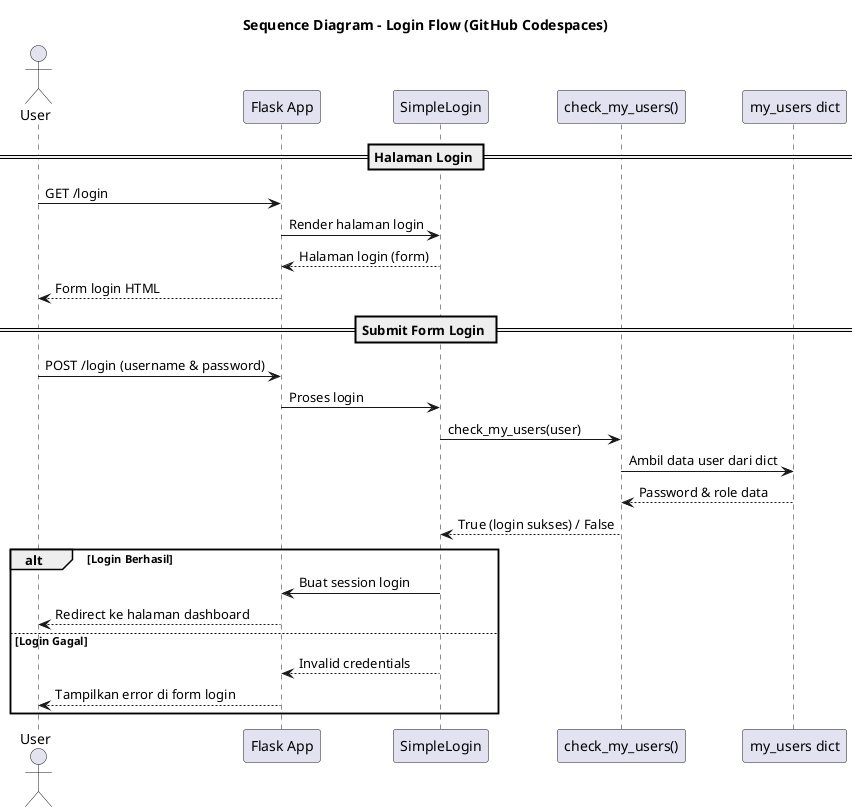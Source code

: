 @startuml
title Sequence Diagram - Login Flow (GitHub Codespaces)

actor User
participant "Flask App" as Flask
participant "SimpleLogin" as SimpleLogin
participant "check_my_users()" as Checker
participant "my_users dict" as Users

== Halaman Login ==
User -> Flask : GET /login
Flask -> SimpleLogin : Render halaman login
SimpleLogin --> Flask : Halaman login (form)
Flask --> User : Form login HTML

== Submit Form Login ==
User -> Flask : POST /login (username & password)
Flask -> SimpleLogin : Proses login

SimpleLogin -> Checker : check_my_users(user)
Checker -> Users : Ambil data user dari dict
Users --> Checker : Password & role data
Checker --> SimpleLogin : True (login sukses) / False

alt Login Berhasil
    SimpleLogin -> Flask : Buat session login
    Flask --> User : Redirect ke halaman dashboard
else Login Gagal
    SimpleLogin --> Flask : Invalid credentials
    Flask --> User : Tampilkan error di form login
end

@enduml
